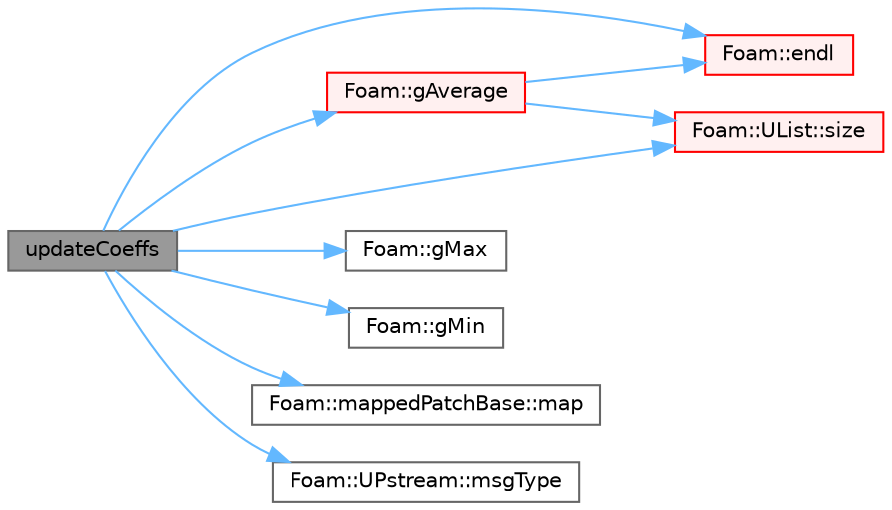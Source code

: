 digraph "updateCoeffs"
{
 // LATEX_PDF_SIZE
  bgcolor="transparent";
  edge [fontname=Helvetica,fontsize=10,labelfontname=Helvetica,labelfontsize=10];
  node [fontname=Helvetica,fontsize=10,shape=box,height=0.2,width=0.4];
  rankdir="LR";
  Node1 [id="Node000001",label="updateCoeffs",height=0.2,width=0.4,color="gray40", fillcolor="grey60", style="filled", fontcolor="black",tooltip=" "];
  Node1 -> Node2 [id="edge1_Node000001_Node000002",color="steelblue1",style="solid",tooltip=" "];
  Node2 [id="Node000002",label="Foam::endl",height=0.2,width=0.4,color="red", fillcolor="#FFF0F0", style="filled",URL="$namespaceFoam.html#a7d5eca45a323264dc5fe811500ebda47",tooltip=" "];
  Node1 -> Node6 [id="edge2_Node000001_Node000006",color="steelblue1",style="solid",tooltip=" "];
  Node6 [id="Node000006",label="Foam::gAverage",height=0.2,width=0.4,color="red", fillcolor="#FFF0F0", style="filled",URL="$namespaceFoam.html#ab45e56189711a2e5cdd381a0e2b6cc5c",tooltip=" "];
  Node6 -> Node2 [id="edge3_Node000006_Node000002",color="steelblue1",style="solid",tooltip=" "];
  Node6 -> Node23 [id="edge4_Node000006_Node000023",color="steelblue1",style="solid",tooltip=" "];
  Node23 [id="Node000023",label="Foam::UList::size",height=0.2,width=0.4,color="red", fillcolor="#FFF0F0", style="filled",URL="$classFoam_1_1UList.html#ac1fc1d9dab324bb1b8452c7aa4813026",tooltip=" "];
  Node1 -> Node25 [id="edge5_Node000001_Node000025",color="steelblue1",style="solid",tooltip=" "];
  Node25 [id="Node000025",label="Foam::gMax",height=0.2,width=0.4,color="grey40", fillcolor="white", style="filled",URL="$namespaceFoam.html#ae8d631fb8e841947408bb711abfb1e67",tooltip=" "];
  Node1 -> Node26 [id="edge6_Node000001_Node000026",color="steelblue1",style="solid",tooltip=" "];
  Node26 [id="Node000026",label="Foam::gMin",height=0.2,width=0.4,color="grey40", fillcolor="white", style="filled",URL="$namespaceFoam.html#aca330ee6cfe7d602300dbc5905f8c9f6",tooltip=" "];
  Node1 -> Node27 [id="edge7_Node000001_Node000027",color="steelblue1",style="solid",tooltip=" "];
  Node27 [id="Node000027",label="Foam::mappedPatchBase::map",height=0.2,width=0.4,color="grey40", fillcolor="white", style="filled",URL="$classFoam_1_1mappedPatchBase.html#a0d1a7c7846db8dd8bd74f9de120d62f6",tooltip=" "];
  Node1 -> Node28 [id="edge8_Node000001_Node000028",color="steelblue1",style="solid",tooltip=" "];
  Node28 [id="Node000028",label="Foam::UPstream::msgType",height=0.2,width=0.4,color="grey40", fillcolor="white", style="filled",URL="$classFoam_1_1UPstream.html#a3509578c950204a2eb568761a6c419e4",tooltip=" "];
  Node1 -> Node23 [id="edge9_Node000001_Node000023",color="steelblue1",style="solid",tooltip=" "];
}
